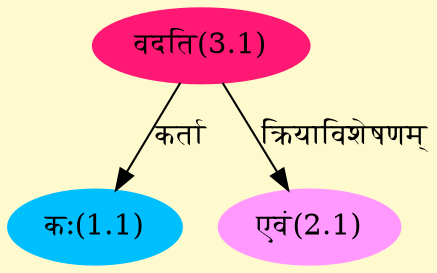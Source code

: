 digraph G{
rankdir=BT;
 compound=true;
 bgcolor="lemonchiffon1";
Node1_1 [style=filled, color="#00BFFF" label = "कः(1.1)"]
Node3_1 [style=filled, color="#FF1975" label = "वदति(3.1)"]
Node2_1 [style=filled, color="#FF99FF" label = "एवं(2.1)"]
/* Start of Relations section */

Node1_1 -> Node3_1 [  label="कर्ता"  dir="back" ]
Node2_1 -> Node3_1 [  label="क्रियाविशेषणम्"  dir="back" ]
}
